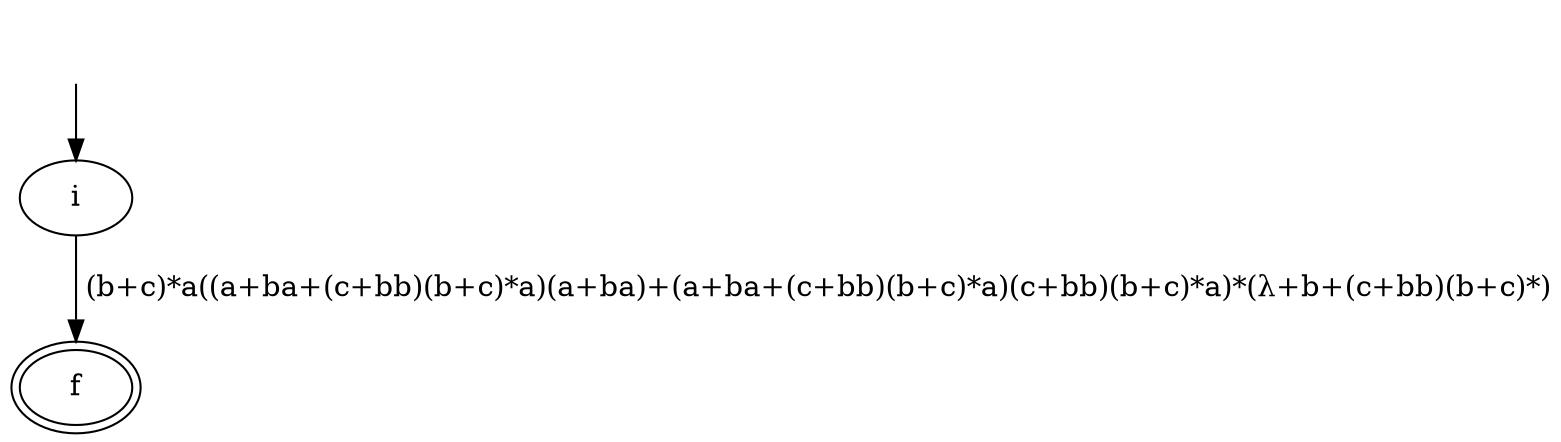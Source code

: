 digraph "AFER" {
    _nil0 [style="invis"]
    _nil0 -> i [label=""]
    i -> f [label=" (b+c)*a((a+ba+(c+bb)(b+c)*a)(a+ba)+(a+ba+(c+bb)(b+c)*a)(c+bb)(b+c)*a)*(λ+b+(c+bb)(b+c)*)"]
    f [peripheries=2]
}
